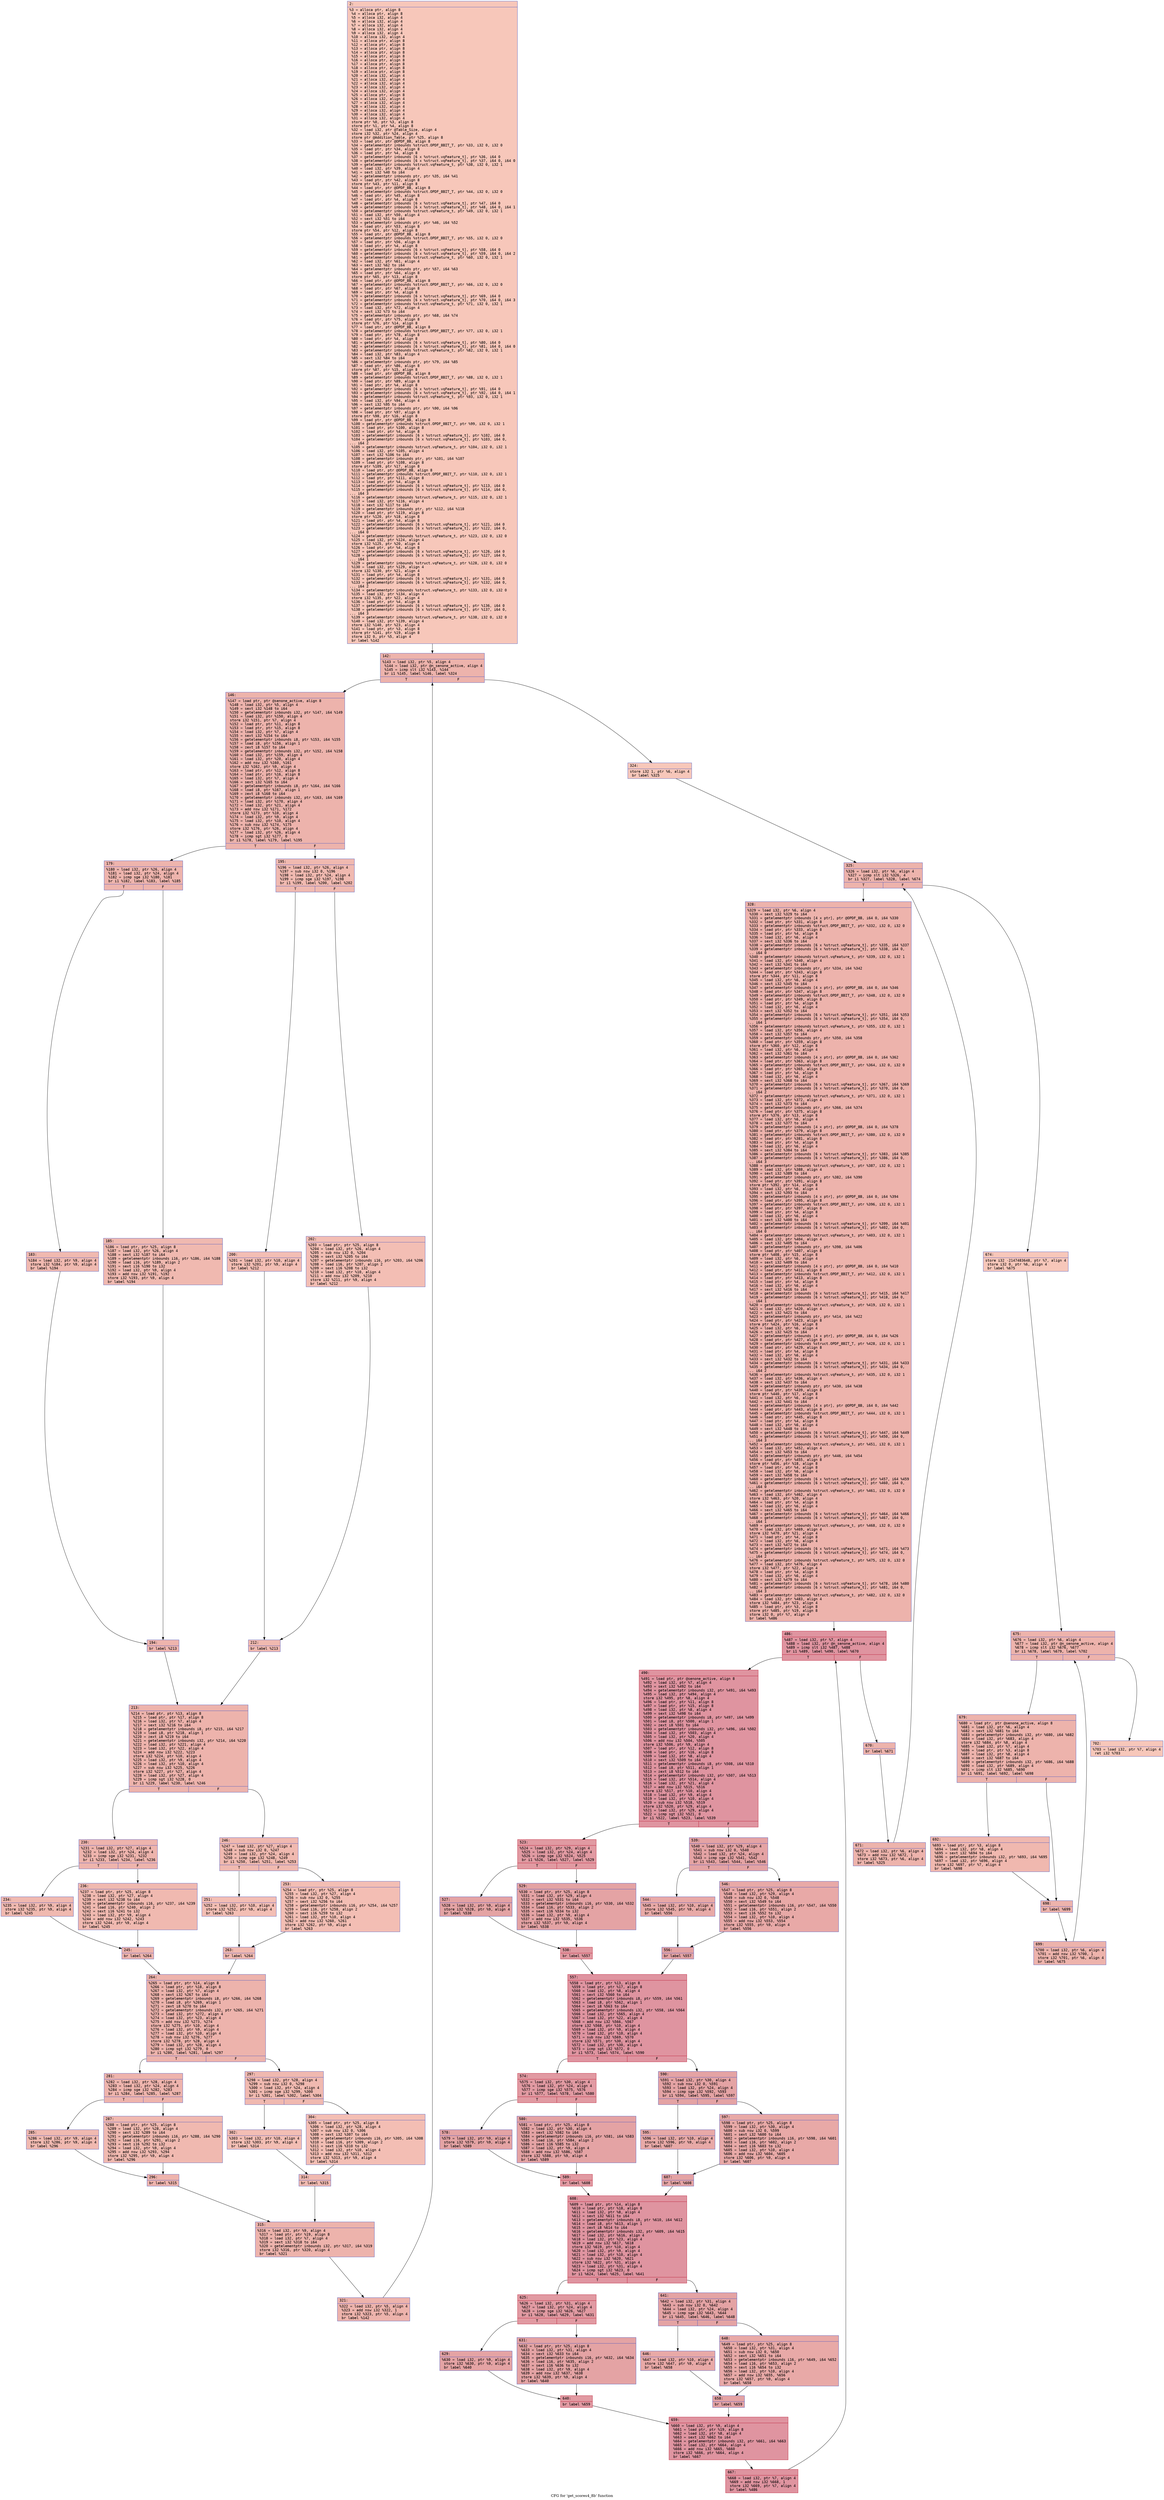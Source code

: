 digraph "CFG for 'get_scores4_8b' function" {
	label="CFG for 'get_scores4_8b' function";

	Node0x600001f46580 [shape=record,color="#3d50c3ff", style=filled, fillcolor="#ec7f6370" fontname="Courier",label="{2:\l|  %3 = alloca ptr, align 8\l  %4 = alloca ptr, align 8\l  %5 = alloca i32, align 4\l  %6 = alloca i32, align 4\l  %7 = alloca i32, align 4\l  %8 = alloca i32, align 4\l  %9 = alloca i32, align 4\l  %10 = alloca i32, align 4\l  %11 = alloca ptr, align 8\l  %12 = alloca ptr, align 8\l  %13 = alloca ptr, align 8\l  %14 = alloca ptr, align 8\l  %15 = alloca ptr, align 8\l  %16 = alloca ptr, align 8\l  %17 = alloca ptr, align 8\l  %18 = alloca ptr, align 8\l  %19 = alloca ptr, align 8\l  %20 = alloca i32, align 4\l  %21 = alloca i32, align 4\l  %22 = alloca i32, align 4\l  %23 = alloca i32, align 4\l  %24 = alloca i32, align 4\l  %25 = alloca ptr, align 8\l  %26 = alloca i32, align 4\l  %27 = alloca i32, align 4\l  %28 = alloca i32, align 4\l  %29 = alloca i32, align 4\l  %30 = alloca i32, align 4\l  %31 = alloca i32, align 4\l  store ptr %0, ptr %3, align 8\l  store ptr %1, ptr %4, align 8\l  %32 = load i32, ptr @Table_Size, align 4\l  store i32 %32, ptr %24, align 4\l  store ptr @Addition_Table, ptr %25, align 8\l  %33 = load ptr, ptr @OPDF_8B, align 8\l  %34 = getelementptr inbounds %struct.OPDF_8BIT_T, ptr %33, i32 0, i32 0\l  %35 = load ptr, ptr %34, align 8\l  %36 = load ptr, ptr %4, align 8\l  %37 = getelementptr inbounds [6 x %struct.vqFeature_t], ptr %36, i64 0\l  %38 = getelementptr inbounds [6 x %struct.vqFeature_t], ptr %37, i64 0, i64 0\l  %39 = getelementptr inbounds %struct.vqFeature_t, ptr %38, i32 0, i32 1\l  %40 = load i32, ptr %39, align 4\l  %41 = sext i32 %40 to i64\l  %42 = getelementptr inbounds ptr, ptr %35, i64 %41\l  %43 = load ptr, ptr %42, align 8\l  store ptr %43, ptr %11, align 8\l  %44 = load ptr, ptr @OPDF_8B, align 8\l  %45 = getelementptr inbounds %struct.OPDF_8BIT_T, ptr %44, i32 0, i32 0\l  %46 = load ptr, ptr %45, align 8\l  %47 = load ptr, ptr %4, align 8\l  %48 = getelementptr inbounds [6 x %struct.vqFeature_t], ptr %47, i64 0\l  %49 = getelementptr inbounds [6 x %struct.vqFeature_t], ptr %48, i64 0, i64 1\l  %50 = getelementptr inbounds %struct.vqFeature_t, ptr %49, i32 0, i32 1\l  %51 = load i32, ptr %50, align 4\l  %52 = sext i32 %51 to i64\l  %53 = getelementptr inbounds ptr, ptr %46, i64 %52\l  %54 = load ptr, ptr %53, align 8\l  store ptr %54, ptr %12, align 8\l  %55 = load ptr, ptr @OPDF_8B, align 8\l  %56 = getelementptr inbounds %struct.OPDF_8BIT_T, ptr %55, i32 0, i32 0\l  %57 = load ptr, ptr %56, align 8\l  %58 = load ptr, ptr %4, align 8\l  %59 = getelementptr inbounds [6 x %struct.vqFeature_t], ptr %58, i64 0\l  %60 = getelementptr inbounds [6 x %struct.vqFeature_t], ptr %59, i64 0, i64 2\l  %61 = getelementptr inbounds %struct.vqFeature_t, ptr %60, i32 0, i32 1\l  %62 = load i32, ptr %61, align 4\l  %63 = sext i32 %62 to i64\l  %64 = getelementptr inbounds ptr, ptr %57, i64 %63\l  %65 = load ptr, ptr %64, align 8\l  store ptr %65, ptr %13, align 8\l  %66 = load ptr, ptr @OPDF_8B, align 8\l  %67 = getelementptr inbounds %struct.OPDF_8BIT_T, ptr %66, i32 0, i32 0\l  %68 = load ptr, ptr %67, align 8\l  %69 = load ptr, ptr %4, align 8\l  %70 = getelementptr inbounds [6 x %struct.vqFeature_t], ptr %69, i64 0\l  %71 = getelementptr inbounds [6 x %struct.vqFeature_t], ptr %70, i64 0, i64 3\l  %72 = getelementptr inbounds %struct.vqFeature_t, ptr %71, i32 0, i32 1\l  %73 = load i32, ptr %72, align 4\l  %74 = sext i32 %73 to i64\l  %75 = getelementptr inbounds ptr, ptr %68, i64 %74\l  %76 = load ptr, ptr %75, align 8\l  store ptr %76, ptr %14, align 8\l  %77 = load ptr, ptr @OPDF_8B, align 8\l  %78 = getelementptr inbounds %struct.OPDF_8BIT_T, ptr %77, i32 0, i32 1\l  %79 = load ptr, ptr %78, align 8\l  %80 = load ptr, ptr %4, align 8\l  %81 = getelementptr inbounds [6 x %struct.vqFeature_t], ptr %80, i64 0\l  %82 = getelementptr inbounds [6 x %struct.vqFeature_t], ptr %81, i64 0, i64 0\l  %83 = getelementptr inbounds %struct.vqFeature_t, ptr %82, i32 0, i32 1\l  %84 = load i32, ptr %83, align 4\l  %85 = sext i32 %84 to i64\l  %86 = getelementptr inbounds ptr, ptr %79, i64 %85\l  %87 = load ptr, ptr %86, align 8\l  store ptr %87, ptr %15, align 8\l  %88 = load ptr, ptr @OPDF_8B, align 8\l  %89 = getelementptr inbounds %struct.OPDF_8BIT_T, ptr %88, i32 0, i32 1\l  %90 = load ptr, ptr %89, align 8\l  %91 = load ptr, ptr %4, align 8\l  %92 = getelementptr inbounds [6 x %struct.vqFeature_t], ptr %91, i64 0\l  %93 = getelementptr inbounds [6 x %struct.vqFeature_t], ptr %92, i64 0, i64 1\l  %94 = getelementptr inbounds %struct.vqFeature_t, ptr %93, i32 0, i32 1\l  %95 = load i32, ptr %94, align 4\l  %96 = sext i32 %95 to i64\l  %97 = getelementptr inbounds ptr, ptr %90, i64 %96\l  %98 = load ptr, ptr %97, align 8\l  store ptr %98, ptr %16, align 8\l  %99 = load ptr, ptr @OPDF_8B, align 8\l  %100 = getelementptr inbounds %struct.OPDF_8BIT_T, ptr %99, i32 0, i32 1\l  %101 = load ptr, ptr %100, align 8\l  %102 = load ptr, ptr %4, align 8\l  %103 = getelementptr inbounds [6 x %struct.vqFeature_t], ptr %102, i64 0\l  %104 = getelementptr inbounds [6 x %struct.vqFeature_t], ptr %103, i64 0,\l... i64 2\l  %105 = getelementptr inbounds %struct.vqFeature_t, ptr %104, i32 0, i32 1\l  %106 = load i32, ptr %105, align 4\l  %107 = sext i32 %106 to i64\l  %108 = getelementptr inbounds ptr, ptr %101, i64 %107\l  %109 = load ptr, ptr %108, align 8\l  store ptr %109, ptr %17, align 8\l  %110 = load ptr, ptr @OPDF_8B, align 8\l  %111 = getelementptr inbounds %struct.OPDF_8BIT_T, ptr %110, i32 0, i32 1\l  %112 = load ptr, ptr %111, align 8\l  %113 = load ptr, ptr %4, align 8\l  %114 = getelementptr inbounds [6 x %struct.vqFeature_t], ptr %113, i64 0\l  %115 = getelementptr inbounds [6 x %struct.vqFeature_t], ptr %114, i64 0,\l... i64 3\l  %116 = getelementptr inbounds %struct.vqFeature_t, ptr %115, i32 0, i32 1\l  %117 = load i32, ptr %116, align 4\l  %118 = sext i32 %117 to i64\l  %119 = getelementptr inbounds ptr, ptr %112, i64 %118\l  %120 = load ptr, ptr %119, align 8\l  store ptr %120, ptr %18, align 8\l  %121 = load ptr, ptr %4, align 8\l  %122 = getelementptr inbounds [6 x %struct.vqFeature_t], ptr %121, i64 0\l  %123 = getelementptr inbounds [6 x %struct.vqFeature_t], ptr %122, i64 0,\l... i64 0\l  %124 = getelementptr inbounds %struct.vqFeature_t, ptr %123, i32 0, i32 0\l  %125 = load i32, ptr %124, align 4\l  store i32 %125, ptr %20, align 4\l  %126 = load ptr, ptr %4, align 8\l  %127 = getelementptr inbounds [6 x %struct.vqFeature_t], ptr %126, i64 0\l  %128 = getelementptr inbounds [6 x %struct.vqFeature_t], ptr %127, i64 0,\l... i64 1\l  %129 = getelementptr inbounds %struct.vqFeature_t, ptr %128, i32 0, i32 0\l  %130 = load i32, ptr %129, align 4\l  store i32 %130, ptr %21, align 4\l  %131 = load ptr, ptr %4, align 8\l  %132 = getelementptr inbounds [6 x %struct.vqFeature_t], ptr %131, i64 0\l  %133 = getelementptr inbounds [6 x %struct.vqFeature_t], ptr %132, i64 0,\l... i64 2\l  %134 = getelementptr inbounds %struct.vqFeature_t, ptr %133, i32 0, i32 0\l  %135 = load i32, ptr %134, align 4\l  store i32 %135, ptr %22, align 4\l  %136 = load ptr, ptr %4, align 8\l  %137 = getelementptr inbounds [6 x %struct.vqFeature_t], ptr %136, i64 0\l  %138 = getelementptr inbounds [6 x %struct.vqFeature_t], ptr %137, i64 0,\l... i64 3\l  %139 = getelementptr inbounds %struct.vqFeature_t, ptr %138, i32 0, i32 0\l  %140 = load i32, ptr %139, align 4\l  store i32 %140, ptr %23, align 4\l  %141 = load ptr, ptr %3, align 8\l  store ptr %141, ptr %19, align 8\l  store i32 0, ptr %5, align 4\l  br label %142\l}"];
	Node0x600001f46580 -> Node0x600001f465d0[tooltip="2 -> 142\nProbability 100.00%" ];
	Node0x600001f465d0 [shape=record,color="#3d50c3ff", style=filled, fillcolor="#d6524470" fontname="Courier",label="{142:\l|  %143 = load i32, ptr %5, align 4\l  %144 = load i32, ptr @n_senone_active, align 4\l  %145 = icmp slt i32 %143, %144\l  br i1 %145, label %146, label %324\l|{<s0>T|<s1>F}}"];
	Node0x600001f465d0:s0 -> Node0x600001f46620[tooltip="142 -> 146\nProbability 96.88%" ];
	Node0x600001f465d0:s1 -> Node0x600001f46f30[tooltip="142 -> 324\nProbability 3.12%" ];
	Node0x600001f46620 [shape=record,color="#3d50c3ff", style=filled, fillcolor="#d6524470" fontname="Courier",label="{146:\l|  %147 = load ptr, ptr @senone_active, align 8\l  %148 = load i32, ptr %5, align 4\l  %149 = sext i32 %148 to i64\l  %150 = getelementptr inbounds i32, ptr %147, i64 %149\l  %151 = load i32, ptr %150, align 4\l  store i32 %151, ptr %7, align 4\l  %152 = load ptr, ptr %11, align 8\l  %153 = load ptr, ptr %15, align 8\l  %154 = load i32, ptr %7, align 4\l  %155 = sext i32 %154 to i64\l  %156 = getelementptr inbounds i8, ptr %153, i64 %155\l  %157 = load i8, ptr %156, align 1\l  %158 = zext i8 %157 to i64\l  %159 = getelementptr inbounds i32, ptr %152, i64 %158\l  %160 = load i32, ptr %159, align 4\l  %161 = load i32, ptr %20, align 4\l  %162 = add nsw i32 %160, %161\l  store i32 %162, ptr %9, align 4\l  %163 = load ptr, ptr %12, align 8\l  %164 = load ptr, ptr %16, align 8\l  %165 = load i32, ptr %7, align 4\l  %166 = sext i32 %165 to i64\l  %167 = getelementptr inbounds i8, ptr %164, i64 %166\l  %168 = load i8, ptr %167, align 1\l  %169 = zext i8 %168 to i64\l  %170 = getelementptr inbounds i32, ptr %163, i64 %169\l  %171 = load i32, ptr %170, align 4\l  %172 = load i32, ptr %21, align 4\l  %173 = add nsw i32 %171, %172\l  store i32 %173, ptr %10, align 4\l  %174 = load i32, ptr %9, align 4\l  %175 = load i32, ptr %10, align 4\l  %176 = sub nsw i32 %174, %175\l  store i32 %176, ptr %26, align 4\l  %177 = load i32, ptr %26, align 4\l  %178 = icmp sgt i32 %177, 0\l  br i1 %178, label %179, label %195\l|{<s0>T|<s1>F}}"];
	Node0x600001f46620:s0 -> Node0x600001f46670[tooltip="146 -> 179\nProbability 62.50%" ];
	Node0x600001f46620:s1 -> Node0x600001f467b0[tooltip="146 -> 195\nProbability 37.50%" ];
	Node0x600001f46670 [shape=record,color="#3d50c3ff", style=filled, fillcolor="#d8564670" fontname="Courier",label="{179:\l|  %180 = load i32, ptr %26, align 4\l  %181 = load i32, ptr %24, align 4\l  %182 = icmp sge i32 %180, %181\l  br i1 %182, label %183, label %185\l|{<s0>T|<s1>F}}"];
	Node0x600001f46670:s0 -> Node0x600001f466c0[tooltip="179 -> 183\nProbability 50.00%" ];
	Node0x600001f46670:s1 -> Node0x600001f46710[tooltip="179 -> 185\nProbability 50.00%" ];
	Node0x600001f466c0 [shape=record,color="#3d50c3ff", style=filled, fillcolor="#de614d70" fontname="Courier",label="{183:\l|  %184 = load i32, ptr %9, align 4\l  store i32 %184, ptr %9, align 4\l  br label %194\l}"];
	Node0x600001f466c0 -> Node0x600001f46760[tooltip="183 -> 194\nProbability 100.00%" ];
	Node0x600001f46710 [shape=record,color="#3d50c3ff", style=filled, fillcolor="#de614d70" fontname="Courier",label="{185:\l|  %186 = load ptr, ptr %25, align 8\l  %187 = load i32, ptr %26, align 4\l  %188 = sext i32 %187 to i64\l  %189 = getelementptr inbounds i16, ptr %186, i64 %188\l  %190 = load i16, ptr %189, align 2\l  %191 = sext i16 %190 to i32\l  %192 = load i32, ptr %9, align 4\l  %193 = add nsw i32 %191, %192\l  store i32 %193, ptr %9, align 4\l  br label %194\l}"];
	Node0x600001f46710 -> Node0x600001f46760[tooltip="185 -> 194\nProbability 100.00%" ];
	Node0x600001f46760 [shape=record,color="#3d50c3ff", style=filled, fillcolor="#d8564670" fontname="Courier",label="{194:\l|  br label %213\l}"];
	Node0x600001f46760 -> Node0x600001f468f0[tooltip="194 -> 213\nProbability 100.00%" ];
	Node0x600001f467b0 [shape=record,color="#3d50c3ff", style=filled, fillcolor="#de614d70" fontname="Courier",label="{195:\l|  %196 = load i32, ptr %26, align 4\l  %197 = sub nsw i32 0, %196\l  %198 = load i32, ptr %24, align 4\l  %199 = icmp sge i32 %197, %198\l  br i1 %199, label %200, label %202\l|{<s0>T|<s1>F}}"];
	Node0x600001f467b0:s0 -> Node0x600001f46800[tooltip="195 -> 200\nProbability 50.00%" ];
	Node0x600001f467b0:s1 -> Node0x600001f46850[tooltip="195 -> 202\nProbability 50.00%" ];
	Node0x600001f46800 [shape=record,color="#3d50c3ff", style=filled, fillcolor="#e36c5570" fontname="Courier",label="{200:\l|  %201 = load i32, ptr %10, align 4\l  store i32 %201, ptr %9, align 4\l  br label %212\l}"];
	Node0x600001f46800 -> Node0x600001f468a0[tooltip="200 -> 212\nProbability 100.00%" ];
	Node0x600001f46850 [shape=record,color="#3d50c3ff", style=filled, fillcolor="#e36c5570" fontname="Courier",label="{202:\l|  %203 = load ptr, ptr %25, align 8\l  %204 = load i32, ptr %26, align 4\l  %205 = sub nsw i32 0, %204\l  %206 = sext i32 %205 to i64\l  %207 = getelementptr inbounds i16, ptr %203, i64 %206\l  %208 = load i16, ptr %207, align 2\l  %209 = sext i16 %208 to i32\l  %210 = load i32, ptr %10, align 4\l  %211 = add nsw i32 %209, %210\l  store i32 %211, ptr %9, align 4\l  br label %212\l}"];
	Node0x600001f46850 -> Node0x600001f468a0[tooltip="202 -> 212\nProbability 100.00%" ];
	Node0x600001f468a0 [shape=record,color="#3d50c3ff", style=filled, fillcolor="#de614d70" fontname="Courier",label="{212:\l|  br label %213\l}"];
	Node0x600001f468a0 -> Node0x600001f468f0[tooltip="212 -> 213\nProbability 100.00%" ];
	Node0x600001f468f0 [shape=record,color="#3d50c3ff", style=filled, fillcolor="#d6524470" fontname="Courier",label="{213:\l|  %214 = load ptr, ptr %13, align 8\l  %215 = load ptr, ptr %17, align 8\l  %216 = load i32, ptr %7, align 4\l  %217 = sext i32 %216 to i64\l  %218 = getelementptr inbounds i8, ptr %215, i64 %217\l  %219 = load i8, ptr %218, align 1\l  %220 = zext i8 %219 to i64\l  %221 = getelementptr inbounds i32, ptr %214, i64 %220\l  %222 = load i32, ptr %221, align 4\l  %223 = load i32, ptr %22, align 4\l  %224 = add nsw i32 %222, %223\l  store i32 %224, ptr %10, align 4\l  %225 = load i32, ptr %9, align 4\l  %226 = load i32, ptr %10, align 4\l  %227 = sub nsw i32 %225, %226\l  store i32 %227, ptr %27, align 4\l  %228 = load i32, ptr %27, align 4\l  %229 = icmp sgt i32 %228, 0\l  br i1 %229, label %230, label %246\l|{<s0>T|<s1>F}}"];
	Node0x600001f468f0:s0 -> Node0x600001f46940[tooltip="213 -> 230\nProbability 62.50%" ];
	Node0x600001f468f0:s1 -> Node0x600001f46a80[tooltip="213 -> 246\nProbability 37.50%" ];
	Node0x600001f46940 [shape=record,color="#3d50c3ff", style=filled, fillcolor="#d8564670" fontname="Courier",label="{230:\l|  %231 = load i32, ptr %27, align 4\l  %232 = load i32, ptr %24, align 4\l  %233 = icmp sge i32 %231, %232\l  br i1 %233, label %234, label %236\l|{<s0>T|<s1>F}}"];
	Node0x600001f46940:s0 -> Node0x600001f46990[tooltip="230 -> 234\nProbability 50.00%" ];
	Node0x600001f46940:s1 -> Node0x600001f469e0[tooltip="230 -> 236\nProbability 50.00%" ];
	Node0x600001f46990 [shape=record,color="#3d50c3ff", style=filled, fillcolor="#de614d70" fontname="Courier",label="{234:\l|  %235 = load i32, ptr %9, align 4\l  store i32 %235, ptr %9, align 4\l  br label %245\l}"];
	Node0x600001f46990 -> Node0x600001f46a30[tooltip="234 -> 245\nProbability 100.00%" ];
	Node0x600001f469e0 [shape=record,color="#3d50c3ff", style=filled, fillcolor="#de614d70" fontname="Courier",label="{236:\l|  %237 = load ptr, ptr %25, align 8\l  %238 = load i32, ptr %27, align 4\l  %239 = sext i32 %238 to i64\l  %240 = getelementptr inbounds i16, ptr %237, i64 %239\l  %241 = load i16, ptr %240, align 2\l  %242 = sext i16 %241 to i32\l  %243 = load i32, ptr %9, align 4\l  %244 = add nsw i32 %242, %243\l  store i32 %244, ptr %9, align 4\l  br label %245\l}"];
	Node0x600001f469e0 -> Node0x600001f46a30[tooltip="236 -> 245\nProbability 100.00%" ];
	Node0x600001f46a30 [shape=record,color="#3d50c3ff", style=filled, fillcolor="#d8564670" fontname="Courier",label="{245:\l|  br label %264\l}"];
	Node0x600001f46a30 -> Node0x600001f46bc0[tooltip="245 -> 264\nProbability 100.00%" ];
	Node0x600001f46a80 [shape=record,color="#3d50c3ff", style=filled, fillcolor="#de614d70" fontname="Courier",label="{246:\l|  %247 = load i32, ptr %27, align 4\l  %248 = sub nsw i32 0, %247\l  %249 = load i32, ptr %24, align 4\l  %250 = icmp sge i32 %248, %249\l  br i1 %250, label %251, label %253\l|{<s0>T|<s1>F}}"];
	Node0x600001f46a80:s0 -> Node0x600001f46ad0[tooltip="246 -> 251\nProbability 50.00%" ];
	Node0x600001f46a80:s1 -> Node0x600001f46b20[tooltip="246 -> 253\nProbability 50.00%" ];
	Node0x600001f46ad0 [shape=record,color="#3d50c3ff", style=filled, fillcolor="#e36c5570" fontname="Courier",label="{251:\l|  %252 = load i32, ptr %10, align 4\l  store i32 %252, ptr %9, align 4\l  br label %263\l}"];
	Node0x600001f46ad0 -> Node0x600001f46b70[tooltip="251 -> 263\nProbability 100.00%" ];
	Node0x600001f46b20 [shape=record,color="#3d50c3ff", style=filled, fillcolor="#e36c5570" fontname="Courier",label="{253:\l|  %254 = load ptr, ptr %25, align 8\l  %255 = load i32, ptr %27, align 4\l  %256 = sub nsw i32 0, %255\l  %257 = sext i32 %256 to i64\l  %258 = getelementptr inbounds i16, ptr %254, i64 %257\l  %259 = load i16, ptr %258, align 2\l  %260 = sext i16 %259 to i32\l  %261 = load i32, ptr %10, align 4\l  %262 = add nsw i32 %260, %261\l  store i32 %262, ptr %9, align 4\l  br label %263\l}"];
	Node0x600001f46b20 -> Node0x600001f46b70[tooltip="253 -> 263\nProbability 100.00%" ];
	Node0x600001f46b70 [shape=record,color="#3d50c3ff", style=filled, fillcolor="#de614d70" fontname="Courier",label="{263:\l|  br label %264\l}"];
	Node0x600001f46b70 -> Node0x600001f46bc0[tooltip="263 -> 264\nProbability 100.00%" ];
	Node0x600001f46bc0 [shape=record,color="#3d50c3ff", style=filled, fillcolor="#d6524470" fontname="Courier",label="{264:\l|  %265 = load ptr, ptr %14, align 8\l  %266 = load ptr, ptr %18, align 8\l  %267 = load i32, ptr %7, align 4\l  %268 = sext i32 %267 to i64\l  %269 = getelementptr inbounds i8, ptr %266, i64 %268\l  %270 = load i8, ptr %269, align 1\l  %271 = zext i8 %270 to i64\l  %272 = getelementptr inbounds i32, ptr %265, i64 %271\l  %273 = load i32, ptr %272, align 4\l  %274 = load i32, ptr %23, align 4\l  %275 = add nsw i32 %273, %274\l  store i32 %275, ptr %10, align 4\l  %276 = load i32, ptr %9, align 4\l  %277 = load i32, ptr %10, align 4\l  %278 = sub nsw i32 %276, %277\l  store i32 %278, ptr %28, align 4\l  %279 = load i32, ptr %28, align 4\l  %280 = icmp sgt i32 %279, 0\l  br i1 %280, label %281, label %297\l|{<s0>T|<s1>F}}"];
	Node0x600001f46bc0:s0 -> Node0x600001f46c10[tooltip="264 -> 281\nProbability 62.50%" ];
	Node0x600001f46bc0:s1 -> Node0x600001f46d50[tooltip="264 -> 297\nProbability 37.50%" ];
	Node0x600001f46c10 [shape=record,color="#3d50c3ff", style=filled, fillcolor="#d8564670" fontname="Courier",label="{281:\l|  %282 = load i32, ptr %28, align 4\l  %283 = load i32, ptr %24, align 4\l  %284 = icmp sge i32 %282, %283\l  br i1 %284, label %285, label %287\l|{<s0>T|<s1>F}}"];
	Node0x600001f46c10:s0 -> Node0x600001f46c60[tooltip="281 -> 285\nProbability 50.00%" ];
	Node0x600001f46c10:s1 -> Node0x600001f46cb0[tooltip="281 -> 287\nProbability 50.00%" ];
	Node0x600001f46c60 [shape=record,color="#3d50c3ff", style=filled, fillcolor="#de614d70" fontname="Courier",label="{285:\l|  %286 = load i32, ptr %9, align 4\l  store i32 %286, ptr %9, align 4\l  br label %296\l}"];
	Node0x600001f46c60 -> Node0x600001f46d00[tooltip="285 -> 296\nProbability 100.00%" ];
	Node0x600001f46cb0 [shape=record,color="#3d50c3ff", style=filled, fillcolor="#de614d70" fontname="Courier",label="{287:\l|  %288 = load ptr, ptr %25, align 8\l  %289 = load i32, ptr %28, align 4\l  %290 = sext i32 %289 to i64\l  %291 = getelementptr inbounds i16, ptr %288, i64 %290\l  %292 = load i16, ptr %291, align 2\l  %293 = sext i16 %292 to i32\l  %294 = load i32, ptr %9, align 4\l  %295 = add nsw i32 %293, %294\l  store i32 %295, ptr %9, align 4\l  br label %296\l}"];
	Node0x600001f46cb0 -> Node0x600001f46d00[tooltip="287 -> 296\nProbability 100.00%" ];
	Node0x600001f46d00 [shape=record,color="#3d50c3ff", style=filled, fillcolor="#d8564670" fontname="Courier",label="{296:\l|  br label %315\l}"];
	Node0x600001f46d00 -> Node0x600001f46e90[tooltip="296 -> 315\nProbability 100.00%" ];
	Node0x600001f46d50 [shape=record,color="#3d50c3ff", style=filled, fillcolor="#de614d70" fontname="Courier",label="{297:\l|  %298 = load i32, ptr %28, align 4\l  %299 = sub nsw i32 0, %298\l  %300 = load i32, ptr %24, align 4\l  %301 = icmp sge i32 %299, %300\l  br i1 %301, label %302, label %304\l|{<s0>T|<s1>F}}"];
	Node0x600001f46d50:s0 -> Node0x600001f46da0[tooltip="297 -> 302\nProbability 50.00%" ];
	Node0x600001f46d50:s1 -> Node0x600001f46df0[tooltip="297 -> 304\nProbability 50.00%" ];
	Node0x600001f46da0 [shape=record,color="#3d50c3ff", style=filled, fillcolor="#e36c5570" fontname="Courier",label="{302:\l|  %303 = load i32, ptr %10, align 4\l  store i32 %303, ptr %9, align 4\l  br label %314\l}"];
	Node0x600001f46da0 -> Node0x600001f46e40[tooltip="302 -> 314\nProbability 100.00%" ];
	Node0x600001f46df0 [shape=record,color="#3d50c3ff", style=filled, fillcolor="#e36c5570" fontname="Courier",label="{304:\l|  %305 = load ptr, ptr %25, align 8\l  %306 = load i32, ptr %28, align 4\l  %307 = sub nsw i32 0, %306\l  %308 = sext i32 %307 to i64\l  %309 = getelementptr inbounds i16, ptr %305, i64 %308\l  %310 = load i16, ptr %309, align 2\l  %311 = sext i16 %310 to i32\l  %312 = load i32, ptr %10, align 4\l  %313 = add nsw i32 %311, %312\l  store i32 %313, ptr %9, align 4\l  br label %314\l}"];
	Node0x600001f46df0 -> Node0x600001f46e40[tooltip="304 -> 314\nProbability 100.00%" ];
	Node0x600001f46e40 [shape=record,color="#3d50c3ff", style=filled, fillcolor="#de614d70" fontname="Courier",label="{314:\l|  br label %315\l}"];
	Node0x600001f46e40 -> Node0x600001f46e90[tooltip="314 -> 315\nProbability 100.00%" ];
	Node0x600001f46e90 [shape=record,color="#3d50c3ff", style=filled, fillcolor="#d6524470" fontname="Courier",label="{315:\l|  %316 = load i32, ptr %9, align 4\l  %317 = load ptr, ptr %19, align 8\l  %318 = load i32, ptr %7, align 4\l  %319 = sext i32 %318 to i64\l  %320 = getelementptr inbounds i32, ptr %317, i64 %319\l  store i32 %316, ptr %320, align 4\l  br label %321\l}"];
	Node0x600001f46e90 -> Node0x600001f46ee0[tooltip="315 -> 321\nProbability 100.00%" ];
	Node0x600001f46ee0 [shape=record,color="#3d50c3ff", style=filled, fillcolor="#d6524470" fontname="Courier",label="{321:\l|  %322 = load i32, ptr %5, align 4\l  %323 = add nsw i32 %322, 1\l  store i32 %323, ptr %5, align 4\l  br label %142\l}"];
	Node0x600001f46ee0 -> Node0x600001f465d0[tooltip="321 -> 142\nProbability 100.00%" ];
	Node0x600001f46f30 [shape=record,color="#3d50c3ff", style=filled, fillcolor="#ec7f6370" fontname="Courier",label="{324:\l|  store i32 1, ptr %6, align 4\l  br label %325\l}"];
	Node0x600001f46f30 -> Node0x600001f46f80[tooltip="324 -> 325\nProbability 100.00%" ];
	Node0x600001f46f80 [shape=record,color="#3d50c3ff", style=filled, fillcolor="#d6524470" fontname="Courier",label="{325:\l|  %326 = load i32, ptr %6, align 4\l  %327 = icmp slt i32 %326, 4\l  br i1 %327, label %328, label %674\l|{<s0>T|<s1>F}}"];
	Node0x600001f46f80:s0 -> Node0x600001f46fd0[tooltip="325 -> 328\nProbability 96.88%" ];
	Node0x600001f46f80:s1 -> Node0x600001f47a20[tooltip="325 -> 674\nProbability 3.12%" ];
	Node0x600001f46fd0 [shape=record,color="#3d50c3ff", style=filled, fillcolor="#d6524470" fontname="Courier",label="{328:\l|  %329 = load i32, ptr %6, align 4\l  %330 = sext i32 %329 to i64\l  %331 = getelementptr inbounds [4 x ptr], ptr @OPDF_8B, i64 0, i64 %330\l  %332 = load ptr, ptr %331, align 8\l  %333 = getelementptr inbounds %struct.OPDF_8BIT_T, ptr %332, i32 0, i32 0\l  %334 = load ptr, ptr %333, align 8\l  %335 = load ptr, ptr %4, align 8\l  %336 = load i32, ptr %6, align 4\l  %337 = sext i32 %336 to i64\l  %338 = getelementptr inbounds [6 x %struct.vqFeature_t], ptr %335, i64 %337\l  %339 = getelementptr inbounds [6 x %struct.vqFeature_t], ptr %338, i64 0,\l... i64 0\l  %340 = getelementptr inbounds %struct.vqFeature_t, ptr %339, i32 0, i32 1\l  %341 = load i32, ptr %340, align 4\l  %342 = sext i32 %341 to i64\l  %343 = getelementptr inbounds ptr, ptr %334, i64 %342\l  %344 = load ptr, ptr %343, align 8\l  store ptr %344, ptr %11, align 8\l  %345 = load i32, ptr %6, align 4\l  %346 = sext i32 %345 to i64\l  %347 = getelementptr inbounds [4 x ptr], ptr @OPDF_8B, i64 0, i64 %346\l  %348 = load ptr, ptr %347, align 8\l  %349 = getelementptr inbounds %struct.OPDF_8BIT_T, ptr %348, i32 0, i32 0\l  %350 = load ptr, ptr %349, align 8\l  %351 = load ptr, ptr %4, align 8\l  %352 = load i32, ptr %6, align 4\l  %353 = sext i32 %352 to i64\l  %354 = getelementptr inbounds [6 x %struct.vqFeature_t], ptr %351, i64 %353\l  %355 = getelementptr inbounds [6 x %struct.vqFeature_t], ptr %354, i64 0,\l... i64 1\l  %356 = getelementptr inbounds %struct.vqFeature_t, ptr %355, i32 0, i32 1\l  %357 = load i32, ptr %356, align 4\l  %358 = sext i32 %357 to i64\l  %359 = getelementptr inbounds ptr, ptr %350, i64 %358\l  %360 = load ptr, ptr %359, align 8\l  store ptr %360, ptr %12, align 8\l  %361 = load i32, ptr %6, align 4\l  %362 = sext i32 %361 to i64\l  %363 = getelementptr inbounds [4 x ptr], ptr @OPDF_8B, i64 0, i64 %362\l  %364 = load ptr, ptr %363, align 8\l  %365 = getelementptr inbounds %struct.OPDF_8BIT_T, ptr %364, i32 0, i32 0\l  %366 = load ptr, ptr %365, align 8\l  %367 = load ptr, ptr %4, align 8\l  %368 = load i32, ptr %6, align 4\l  %369 = sext i32 %368 to i64\l  %370 = getelementptr inbounds [6 x %struct.vqFeature_t], ptr %367, i64 %369\l  %371 = getelementptr inbounds [6 x %struct.vqFeature_t], ptr %370, i64 0,\l... i64 2\l  %372 = getelementptr inbounds %struct.vqFeature_t, ptr %371, i32 0, i32 1\l  %373 = load i32, ptr %372, align 4\l  %374 = sext i32 %373 to i64\l  %375 = getelementptr inbounds ptr, ptr %366, i64 %374\l  %376 = load ptr, ptr %375, align 8\l  store ptr %376, ptr %13, align 8\l  %377 = load i32, ptr %6, align 4\l  %378 = sext i32 %377 to i64\l  %379 = getelementptr inbounds [4 x ptr], ptr @OPDF_8B, i64 0, i64 %378\l  %380 = load ptr, ptr %379, align 8\l  %381 = getelementptr inbounds %struct.OPDF_8BIT_T, ptr %380, i32 0, i32 0\l  %382 = load ptr, ptr %381, align 8\l  %383 = load ptr, ptr %4, align 8\l  %384 = load i32, ptr %6, align 4\l  %385 = sext i32 %384 to i64\l  %386 = getelementptr inbounds [6 x %struct.vqFeature_t], ptr %383, i64 %385\l  %387 = getelementptr inbounds [6 x %struct.vqFeature_t], ptr %386, i64 0,\l... i64 3\l  %388 = getelementptr inbounds %struct.vqFeature_t, ptr %387, i32 0, i32 1\l  %389 = load i32, ptr %388, align 4\l  %390 = sext i32 %389 to i64\l  %391 = getelementptr inbounds ptr, ptr %382, i64 %390\l  %392 = load ptr, ptr %391, align 8\l  store ptr %392, ptr %14, align 8\l  %393 = load i32, ptr %6, align 4\l  %394 = sext i32 %393 to i64\l  %395 = getelementptr inbounds [4 x ptr], ptr @OPDF_8B, i64 0, i64 %394\l  %396 = load ptr, ptr %395, align 8\l  %397 = getelementptr inbounds %struct.OPDF_8BIT_T, ptr %396, i32 0, i32 1\l  %398 = load ptr, ptr %397, align 8\l  %399 = load ptr, ptr %4, align 8\l  %400 = load i32, ptr %6, align 4\l  %401 = sext i32 %400 to i64\l  %402 = getelementptr inbounds [6 x %struct.vqFeature_t], ptr %399, i64 %401\l  %403 = getelementptr inbounds [6 x %struct.vqFeature_t], ptr %402, i64 0,\l... i64 0\l  %404 = getelementptr inbounds %struct.vqFeature_t, ptr %403, i32 0, i32 1\l  %405 = load i32, ptr %404, align 4\l  %406 = sext i32 %405 to i64\l  %407 = getelementptr inbounds ptr, ptr %398, i64 %406\l  %408 = load ptr, ptr %407, align 8\l  store ptr %408, ptr %15, align 8\l  %409 = load i32, ptr %6, align 4\l  %410 = sext i32 %409 to i64\l  %411 = getelementptr inbounds [4 x ptr], ptr @OPDF_8B, i64 0, i64 %410\l  %412 = load ptr, ptr %411, align 8\l  %413 = getelementptr inbounds %struct.OPDF_8BIT_T, ptr %412, i32 0, i32 1\l  %414 = load ptr, ptr %413, align 8\l  %415 = load ptr, ptr %4, align 8\l  %416 = load i32, ptr %6, align 4\l  %417 = sext i32 %416 to i64\l  %418 = getelementptr inbounds [6 x %struct.vqFeature_t], ptr %415, i64 %417\l  %419 = getelementptr inbounds [6 x %struct.vqFeature_t], ptr %418, i64 0,\l... i64 1\l  %420 = getelementptr inbounds %struct.vqFeature_t, ptr %419, i32 0, i32 1\l  %421 = load i32, ptr %420, align 4\l  %422 = sext i32 %421 to i64\l  %423 = getelementptr inbounds ptr, ptr %414, i64 %422\l  %424 = load ptr, ptr %423, align 8\l  store ptr %424, ptr %16, align 8\l  %425 = load i32, ptr %6, align 4\l  %426 = sext i32 %425 to i64\l  %427 = getelementptr inbounds [4 x ptr], ptr @OPDF_8B, i64 0, i64 %426\l  %428 = load ptr, ptr %427, align 8\l  %429 = getelementptr inbounds %struct.OPDF_8BIT_T, ptr %428, i32 0, i32 1\l  %430 = load ptr, ptr %429, align 8\l  %431 = load ptr, ptr %4, align 8\l  %432 = load i32, ptr %6, align 4\l  %433 = sext i32 %432 to i64\l  %434 = getelementptr inbounds [6 x %struct.vqFeature_t], ptr %431, i64 %433\l  %435 = getelementptr inbounds [6 x %struct.vqFeature_t], ptr %434, i64 0,\l... i64 2\l  %436 = getelementptr inbounds %struct.vqFeature_t, ptr %435, i32 0, i32 1\l  %437 = load i32, ptr %436, align 4\l  %438 = sext i32 %437 to i64\l  %439 = getelementptr inbounds ptr, ptr %430, i64 %438\l  %440 = load ptr, ptr %439, align 8\l  store ptr %440, ptr %17, align 8\l  %441 = load i32, ptr %6, align 4\l  %442 = sext i32 %441 to i64\l  %443 = getelementptr inbounds [4 x ptr], ptr @OPDF_8B, i64 0, i64 %442\l  %444 = load ptr, ptr %443, align 8\l  %445 = getelementptr inbounds %struct.OPDF_8BIT_T, ptr %444, i32 0, i32 1\l  %446 = load ptr, ptr %445, align 8\l  %447 = load ptr, ptr %4, align 8\l  %448 = load i32, ptr %6, align 4\l  %449 = sext i32 %448 to i64\l  %450 = getelementptr inbounds [6 x %struct.vqFeature_t], ptr %447, i64 %449\l  %451 = getelementptr inbounds [6 x %struct.vqFeature_t], ptr %450, i64 0,\l... i64 3\l  %452 = getelementptr inbounds %struct.vqFeature_t, ptr %451, i32 0, i32 1\l  %453 = load i32, ptr %452, align 4\l  %454 = sext i32 %453 to i64\l  %455 = getelementptr inbounds ptr, ptr %446, i64 %454\l  %456 = load ptr, ptr %455, align 8\l  store ptr %456, ptr %18, align 8\l  %457 = load ptr, ptr %4, align 8\l  %458 = load i32, ptr %6, align 4\l  %459 = sext i32 %458 to i64\l  %460 = getelementptr inbounds [6 x %struct.vqFeature_t], ptr %457, i64 %459\l  %461 = getelementptr inbounds [6 x %struct.vqFeature_t], ptr %460, i64 0,\l... i64 0\l  %462 = getelementptr inbounds %struct.vqFeature_t, ptr %461, i32 0, i32 0\l  %463 = load i32, ptr %462, align 4\l  store i32 %463, ptr %20, align 4\l  %464 = load ptr, ptr %4, align 8\l  %465 = load i32, ptr %6, align 4\l  %466 = sext i32 %465 to i64\l  %467 = getelementptr inbounds [6 x %struct.vqFeature_t], ptr %464, i64 %466\l  %468 = getelementptr inbounds [6 x %struct.vqFeature_t], ptr %467, i64 0,\l... i64 1\l  %469 = getelementptr inbounds %struct.vqFeature_t, ptr %468, i32 0, i32 0\l  %470 = load i32, ptr %469, align 4\l  store i32 %470, ptr %21, align 4\l  %471 = load ptr, ptr %4, align 8\l  %472 = load i32, ptr %6, align 4\l  %473 = sext i32 %472 to i64\l  %474 = getelementptr inbounds [6 x %struct.vqFeature_t], ptr %471, i64 %473\l  %475 = getelementptr inbounds [6 x %struct.vqFeature_t], ptr %474, i64 0,\l... i64 2\l  %476 = getelementptr inbounds %struct.vqFeature_t, ptr %475, i32 0, i32 0\l  %477 = load i32, ptr %476, align 4\l  store i32 %477, ptr %22, align 4\l  %478 = load ptr, ptr %4, align 8\l  %479 = load i32, ptr %6, align 4\l  %480 = sext i32 %479 to i64\l  %481 = getelementptr inbounds [6 x %struct.vqFeature_t], ptr %478, i64 %480\l  %482 = getelementptr inbounds [6 x %struct.vqFeature_t], ptr %481, i64 0,\l... i64 3\l  %483 = getelementptr inbounds %struct.vqFeature_t, ptr %482, i32 0, i32 0\l  %484 = load i32, ptr %483, align 4\l  store i32 %484, ptr %23, align 4\l  %485 = load ptr, ptr %3, align 8\l  store ptr %485, ptr %19, align 8\l  store i32 0, ptr %7, align 4\l  br label %486\l}"];
	Node0x600001f46fd0 -> Node0x600001f47020[tooltip="328 -> 486\nProbability 100.00%" ];
	Node0x600001f47020 [shape=record,color="#b70d28ff", style=filled, fillcolor="#b70d2870" fontname="Courier",label="{486:\l|  %487 = load i32, ptr %7, align 4\l  %488 = load i32, ptr @n_senone_active, align 4\l  %489 = icmp slt i32 %487, %488\l  br i1 %489, label %490, label %670\l|{<s0>T|<s1>F}}"];
	Node0x600001f47020:s0 -> Node0x600001f47070[tooltip="486 -> 490\nProbability 96.88%" ];
	Node0x600001f47020:s1 -> Node0x600001f47980[tooltip="486 -> 670\nProbability 3.12%" ];
	Node0x600001f47070 [shape=record,color="#b70d28ff", style=filled, fillcolor="#b70d2870" fontname="Courier",label="{490:\l|  %491 = load ptr, ptr @senone_active, align 8\l  %492 = load i32, ptr %7, align 4\l  %493 = sext i32 %492 to i64\l  %494 = getelementptr inbounds i32, ptr %491, i64 %493\l  %495 = load i32, ptr %494, align 4\l  store i32 %495, ptr %8, align 4\l  %496 = load ptr, ptr %11, align 8\l  %497 = load ptr, ptr %15, align 8\l  %498 = load i32, ptr %8, align 4\l  %499 = sext i32 %498 to i64\l  %500 = getelementptr inbounds i8, ptr %497, i64 %499\l  %501 = load i8, ptr %500, align 1\l  %502 = zext i8 %501 to i64\l  %503 = getelementptr inbounds i32, ptr %496, i64 %502\l  %504 = load i32, ptr %503, align 4\l  %505 = load i32, ptr %20, align 4\l  %506 = add nsw i32 %504, %505\l  store i32 %506, ptr %9, align 4\l  %507 = load ptr, ptr %12, align 8\l  %508 = load ptr, ptr %16, align 8\l  %509 = load i32, ptr %8, align 4\l  %510 = sext i32 %509 to i64\l  %511 = getelementptr inbounds i8, ptr %508, i64 %510\l  %512 = load i8, ptr %511, align 1\l  %513 = zext i8 %512 to i64\l  %514 = getelementptr inbounds i32, ptr %507, i64 %513\l  %515 = load i32, ptr %514, align 4\l  %516 = load i32, ptr %21, align 4\l  %517 = add nsw i32 %515, %516\l  store i32 %517, ptr %10, align 4\l  %518 = load i32, ptr %9, align 4\l  %519 = load i32, ptr %10, align 4\l  %520 = sub nsw i32 %518, %519\l  store i32 %520, ptr %29, align 4\l  %521 = load i32, ptr %29, align 4\l  %522 = icmp sgt i32 %521, 0\l  br i1 %522, label %523, label %539\l|{<s0>T|<s1>F}}"];
	Node0x600001f47070:s0 -> Node0x600001f470c0[tooltip="490 -> 523\nProbability 62.50%" ];
	Node0x600001f47070:s1 -> Node0x600001f47200[tooltip="490 -> 539\nProbability 37.50%" ];
	Node0x600001f470c0 [shape=record,color="#b70d28ff", style=filled, fillcolor="#bb1b2c70" fontname="Courier",label="{523:\l|  %524 = load i32, ptr %29, align 4\l  %525 = load i32, ptr %24, align 4\l  %526 = icmp sge i32 %524, %525\l  br i1 %526, label %527, label %529\l|{<s0>T|<s1>F}}"];
	Node0x600001f470c0:s0 -> Node0x600001f47110[tooltip="523 -> 527\nProbability 50.00%" ];
	Node0x600001f470c0:s1 -> Node0x600001f47160[tooltip="523 -> 529\nProbability 50.00%" ];
	Node0x600001f47110 [shape=record,color="#3d50c3ff", style=filled, fillcolor="#c32e3170" fontname="Courier",label="{527:\l|  %528 = load i32, ptr %9, align 4\l  store i32 %528, ptr %9, align 4\l  br label %538\l}"];
	Node0x600001f47110 -> Node0x600001f471b0[tooltip="527 -> 538\nProbability 100.00%" ];
	Node0x600001f47160 [shape=record,color="#3d50c3ff", style=filled, fillcolor="#c32e3170" fontname="Courier",label="{529:\l|  %530 = load ptr, ptr %25, align 8\l  %531 = load i32, ptr %29, align 4\l  %532 = sext i32 %531 to i64\l  %533 = getelementptr inbounds i16, ptr %530, i64 %532\l  %534 = load i16, ptr %533, align 2\l  %535 = sext i16 %534 to i32\l  %536 = load i32, ptr %9, align 4\l  %537 = add nsw i32 %535, %536\l  store i32 %537, ptr %9, align 4\l  br label %538\l}"];
	Node0x600001f47160 -> Node0x600001f471b0[tooltip="529 -> 538\nProbability 100.00%" ];
	Node0x600001f471b0 [shape=record,color="#b70d28ff", style=filled, fillcolor="#bb1b2c70" fontname="Courier",label="{538:\l|  br label %557\l}"];
	Node0x600001f471b0 -> Node0x600001f47340[tooltip="538 -> 557\nProbability 100.00%" ];
	Node0x600001f47200 [shape=record,color="#3d50c3ff", style=filled, fillcolor="#c32e3170" fontname="Courier",label="{539:\l|  %540 = load i32, ptr %29, align 4\l  %541 = sub nsw i32 0, %540\l  %542 = load i32, ptr %24, align 4\l  %543 = icmp sge i32 %541, %542\l  br i1 %543, label %544, label %546\l|{<s0>T|<s1>F}}"];
	Node0x600001f47200:s0 -> Node0x600001f47250[tooltip="539 -> 544\nProbability 50.00%" ];
	Node0x600001f47200:s1 -> Node0x600001f472a0[tooltip="539 -> 546\nProbability 50.00%" ];
	Node0x600001f47250 [shape=record,color="#3d50c3ff", style=filled, fillcolor="#ca3b3770" fontname="Courier",label="{544:\l|  %545 = load i32, ptr %10, align 4\l  store i32 %545, ptr %9, align 4\l  br label %556\l}"];
	Node0x600001f47250 -> Node0x600001f472f0[tooltip="544 -> 556\nProbability 100.00%" ];
	Node0x600001f472a0 [shape=record,color="#3d50c3ff", style=filled, fillcolor="#ca3b3770" fontname="Courier",label="{546:\l|  %547 = load ptr, ptr %25, align 8\l  %548 = load i32, ptr %29, align 4\l  %549 = sub nsw i32 0, %548\l  %550 = sext i32 %549 to i64\l  %551 = getelementptr inbounds i16, ptr %547, i64 %550\l  %552 = load i16, ptr %551, align 2\l  %553 = sext i16 %552 to i32\l  %554 = load i32, ptr %10, align 4\l  %555 = add nsw i32 %553, %554\l  store i32 %555, ptr %9, align 4\l  br label %556\l}"];
	Node0x600001f472a0 -> Node0x600001f472f0[tooltip="546 -> 556\nProbability 100.00%" ];
	Node0x600001f472f0 [shape=record,color="#3d50c3ff", style=filled, fillcolor="#c32e3170" fontname="Courier",label="{556:\l|  br label %557\l}"];
	Node0x600001f472f0 -> Node0x600001f47340[tooltip="556 -> 557\nProbability 100.00%" ];
	Node0x600001f47340 [shape=record,color="#b70d28ff", style=filled, fillcolor="#b70d2870" fontname="Courier",label="{557:\l|  %558 = load ptr, ptr %13, align 8\l  %559 = load ptr, ptr %17, align 8\l  %560 = load i32, ptr %8, align 4\l  %561 = sext i32 %560 to i64\l  %562 = getelementptr inbounds i8, ptr %559, i64 %561\l  %563 = load i8, ptr %562, align 1\l  %564 = zext i8 %563 to i64\l  %565 = getelementptr inbounds i32, ptr %558, i64 %564\l  %566 = load i32, ptr %565, align 4\l  %567 = load i32, ptr %22, align 4\l  %568 = add nsw i32 %566, %567\l  store i32 %568, ptr %10, align 4\l  %569 = load i32, ptr %9, align 4\l  %570 = load i32, ptr %10, align 4\l  %571 = sub nsw i32 %569, %570\l  store i32 %571, ptr %30, align 4\l  %572 = load i32, ptr %30, align 4\l  %573 = icmp sgt i32 %572, 0\l  br i1 %573, label %574, label %590\l|{<s0>T|<s1>F}}"];
	Node0x600001f47340:s0 -> Node0x600001f47390[tooltip="557 -> 574\nProbability 62.50%" ];
	Node0x600001f47340:s1 -> Node0x600001f474d0[tooltip="557 -> 590\nProbability 37.50%" ];
	Node0x600001f47390 [shape=record,color="#b70d28ff", style=filled, fillcolor="#bb1b2c70" fontname="Courier",label="{574:\l|  %575 = load i32, ptr %30, align 4\l  %576 = load i32, ptr %24, align 4\l  %577 = icmp sge i32 %575, %576\l  br i1 %577, label %578, label %580\l|{<s0>T|<s1>F}}"];
	Node0x600001f47390:s0 -> Node0x600001f473e0[tooltip="574 -> 578\nProbability 50.00%" ];
	Node0x600001f47390:s1 -> Node0x600001f47430[tooltip="574 -> 580\nProbability 50.00%" ];
	Node0x600001f473e0 [shape=record,color="#3d50c3ff", style=filled, fillcolor="#c32e3170" fontname="Courier",label="{578:\l|  %579 = load i32, ptr %9, align 4\l  store i32 %579, ptr %9, align 4\l  br label %589\l}"];
	Node0x600001f473e0 -> Node0x600001f47480[tooltip="578 -> 589\nProbability 100.00%" ];
	Node0x600001f47430 [shape=record,color="#3d50c3ff", style=filled, fillcolor="#c32e3170" fontname="Courier",label="{580:\l|  %581 = load ptr, ptr %25, align 8\l  %582 = load i32, ptr %30, align 4\l  %583 = sext i32 %582 to i64\l  %584 = getelementptr inbounds i16, ptr %581, i64 %583\l  %585 = load i16, ptr %584, align 2\l  %586 = sext i16 %585 to i32\l  %587 = load i32, ptr %9, align 4\l  %588 = add nsw i32 %586, %587\l  store i32 %588, ptr %9, align 4\l  br label %589\l}"];
	Node0x600001f47430 -> Node0x600001f47480[tooltip="580 -> 589\nProbability 100.00%" ];
	Node0x600001f47480 [shape=record,color="#b70d28ff", style=filled, fillcolor="#bb1b2c70" fontname="Courier",label="{589:\l|  br label %608\l}"];
	Node0x600001f47480 -> Node0x600001f47610[tooltip="589 -> 608\nProbability 100.00%" ];
	Node0x600001f474d0 [shape=record,color="#3d50c3ff", style=filled, fillcolor="#c32e3170" fontname="Courier",label="{590:\l|  %591 = load i32, ptr %30, align 4\l  %592 = sub nsw i32 0, %591\l  %593 = load i32, ptr %24, align 4\l  %594 = icmp sge i32 %592, %593\l  br i1 %594, label %595, label %597\l|{<s0>T|<s1>F}}"];
	Node0x600001f474d0:s0 -> Node0x600001f47520[tooltip="590 -> 595\nProbability 50.00%" ];
	Node0x600001f474d0:s1 -> Node0x600001f47570[tooltip="590 -> 597\nProbability 50.00%" ];
	Node0x600001f47520 [shape=record,color="#3d50c3ff", style=filled, fillcolor="#ca3b3770" fontname="Courier",label="{595:\l|  %596 = load i32, ptr %10, align 4\l  store i32 %596, ptr %9, align 4\l  br label %607\l}"];
	Node0x600001f47520 -> Node0x600001f475c0[tooltip="595 -> 607\nProbability 100.00%" ];
	Node0x600001f47570 [shape=record,color="#3d50c3ff", style=filled, fillcolor="#ca3b3770" fontname="Courier",label="{597:\l|  %598 = load ptr, ptr %25, align 8\l  %599 = load i32, ptr %30, align 4\l  %600 = sub nsw i32 0, %599\l  %601 = sext i32 %600 to i64\l  %602 = getelementptr inbounds i16, ptr %598, i64 %601\l  %603 = load i16, ptr %602, align 2\l  %604 = sext i16 %603 to i32\l  %605 = load i32, ptr %10, align 4\l  %606 = add nsw i32 %604, %605\l  store i32 %606, ptr %9, align 4\l  br label %607\l}"];
	Node0x600001f47570 -> Node0x600001f475c0[tooltip="597 -> 607\nProbability 100.00%" ];
	Node0x600001f475c0 [shape=record,color="#3d50c3ff", style=filled, fillcolor="#c32e3170" fontname="Courier",label="{607:\l|  br label %608\l}"];
	Node0x600001f475c0 -> Node0x600001f47610[tooltip="607 -> 608\nProbability 100.00%" ];
	Node0x600001f47610 [shape=record,color="#b70d28ff", style=filled, fillcolor="#b70d2870" fontname="Courier",label="{608:\l|  %609 = load ptr, ptr %14, align 8\l  %610 = load ptr, ptr %18, align 8\l  %611 = load i32, ptr %8, align 4\l  %612 = sext i32 %611 to i64\l  %613 = getelementptr inbounds i8, ptr %610, i64 %612\l  %614 = load i8, ptr %613, align 1\l  %615 = zext i8 %614 to i64\l  %616 = getelementptr inbounds i32, ptr %609, i64 %615\l  %617 = load i32, ptr %616, align 4\l  %618 = load i32, ptr %23, align 4\l  %619 = add nsw i32 %617, %618\l  store i32 %619, ptr %10, align 4\l  %620 = load i32, ptr %9, align 4\l  %621 = load i32, ptr %10, align 4\l  %622 = sub nsw i32 %620, %621\l  store i32 %622, ptr %31, align 4\l  %623 = load i32, ptr %31, align 4\l  %624 = icmp sgt i32 %623, 0\l  br i1 %624, label %625, label %641\l|{<s0>T|<s1>F}}"];
	Node0x600001f47610:s0 -> Node0x600001f47660[tooltip="608 -> 625\nProbability 62.50%" ];
	Node0x600001f47610:s1 -> Node0x600001f477a0[tooltip="608 -> 641\nProbability 37.50%" ];
	Node0x600001f47660 [shape=record,color="#b70d28ff", style=filled, fillcolor="#bb1b2c70" fontname="Courier",label="{625:\l|  %626 = load i32, ptr %31, align 4\l  %627 = load i32, ptr %24, align 4\l  %628 = icmp sge i32 %626, %627\l  br i1 %628, label %629, label %631\l|{<s0>T|<s1>F}}"];
	Node0x600001f47660:s0 -> Node0x600001f476b0[tooltip="625 -> 629\nProbability 50.00%" ];
	Node0x600001f47660:s1 -> Node0x600001f47700[tooltip="625 -> 631\nProbability 50.00%" ];
	Node0x600001f476b0 [shape=record,color="#3d50c3ff", style=filled, fillcolor="#c32e3170" fontname="Courier",label="{629:\l|  %630 = load i32, ptr %9, align 4\l  store i32 %630, ptr %9, align 4\l  br label %640\l}"];
	Node0x600001f476b0 -> Node0x600001f47750[tooltip="629 -> 640\nProbability 100.00%" ];
	Node0x600001f47700 [shape=record,color="#3d50c3ff", style=filled, fillcolor="#c32e3170" fontname="Courier",label="{631:\l|  %632 = load ptr, ptr %25, align 8\l  %633 = load i32, ptr %31, align 4\l  %634 = sext i32 %633 to i64\l  %635 = getelementptr inbounds i16, ptr %632, i64 %634\l  %636 = load i16, ptr %635, align 2\l  %637 = sext i16 %636 to i32\l  %638 = load i32, ptr %9, align 4\l  %639 = add nsw i32 %637, %638\l  store i32 %639, ptr %9, align 4\l  br label %640\l}"];
	Node0x600001f47700 -> Node0x600001f47750[tooltip="631 -> 640\nProbability 100.00%" ];
	Node0x600001f47750 [shape=record,color="#b70d28ff", style=filled, fillcolor="#bb1b2c70" fontname="Courier",label="{640:\l|  br label %659\l}"];
	Node0x600001f47750 -> Node0x600001f478e0[tooltip="640 -> 659\nProbability 100.00%" ];
	Node0x600001f477a0 [shape=record,color="#3d50c3ff", style=filled, fillcolor="#c32e3170" fontname="Courier",label="{641:\l|  %642 = load i32, ptr %31, align 4\l  %643 = sub nsw i32 0, %642\l  %644 = load i32, ptr %24, align 4\l  %645 = icmp sge i32 %643, %644\l  br i1 %645, label %646, label %648\l|{<s0>T|<s1>F}}"];
	Node0x600001f477a0:s0 -> Node0x600001f477f0[tooltip="641 -> 646\nProbability 50.00%" ];
	Node0x600001f477a0:s1 -> Node0x600001f47840[tooltip="641 -> 648\nProbability 50.00%" ];
	Node0x600001f477f0 [shape=record,color="#3d50c3ff", style=filled, fillcolor="#ca3b3770" fontname="Courier",label="{646:\l|  %647 = load i32, ptr %10, align 4\l  store i32 %647, ptr %9, align 4\l  br label %658\l}"];
	Node0x600001f477f0 -> Node0x600001f47890[tooltip="646 -> 658\nProbability 100.00%" ];
	Node0x600001f47840 [shape=record,color="#3d50c3ff", style=filled, fillcolor="#ca3b3770" fontname="Courier",label="{648:\l|  %649 = load ptr, ptr %25, align 8\l  %650 = load i32, ptr %31, align 4\l  %651 = sub nsw i32 0, %650\l  %652 = sext i32 %651 to i64\l  %653 = getelementptr inbounds i16, ptr %649, i64 %652\l  %654 = load i16, ptr %653, align 2\l  %655 = sext i16 %654 to i32\l  %656 = load i32, ptr %10, align 4\l  %657 = add nsw i32 %655, %656\l  store i32 %657, ptr %9, align 4\l  br label %658\l}"];
	Node0x600001f47840 -> Node0x600001f47890[tooltip="648 -> 658\nProbability 100.00%" ];
	Node0x600001f47890 [shape=record,color="#3d50c3ff", style=filled, fillcolor="#c32e3170" fontname="Courier",label="{658:\l|  br label %659\l}"];
	Node0x600001f47890 -> Node0x600001f478e0[tooltip="658 -> 659\nProbability 100.00%" ];
	Node0x600001f478e0 [shape=record,color="#b70d28ff", style=filled, fillcolor="#b70d2870" fontname="Courier",label="{659:\l|  %660 = load i32, ptr %9, align 4\l  %661 = load ptr, ptr %19, align 8\l  %662 = load i32, ptr %8, align 4\l  %663 = sext i32 %662 to i64\l  %664 = getelementptr inbounds i32, ptr %661, i64 %663\l  %665 = load i32, ptr %664, align 4\l  %666 = add nsw i32 %665, %660\l  store i32 %666, ptr %664, align 4\l  br label %667\l}"];
	Node0x600001f478e0 -> Node0x600001f47930[tooltip="659 -> 667\nProbability 100.00%" ];
	Node0x600001f47930 [shape=record,color="#b70d28ff", style=filled, fillcolor="#b70d2870" fontname="Courier",label="{667:\l|  %668 = load i32, ptr %7, align 4\l  %669 = add nsw i32 %668, 1\l  store i32 %669, ptr %7, align 4\l  br label %486\l}"];
	Node0x600001f47930 -> Node0x600001f47020[tooltip="667 -> 486\nProbability 100.00%" ];
	Node0x600001f47980 [shape=record,color="#3d50c3ff", style=filled, fillcolor="#d6524470" fontname="Courier",label="{670:\l|  br label %671\l}"];
	Node0x600001f47980 -> Node0x600001f479d0[tooltip="670 -> 671\nProbability 100.00%" ];
	Node0x600001f479d0 [shape=record,color="#3d50c3ff", style=filled, fillcolor="#d6524470" fontname="Courier",label="{671:\l|  %672 = load i32, ptr %6, align 4\l  %673 = add nsw i32 %672, 1\l  store i32 %673, ptr %6, align 4\l  br label %325\l}"];
	Node0x600001f479d0 -> Node0x600001f46f80[tooltip="671 -> 325\nProbability 100.00%" ];
	Node0x600001f47a20 [shape=record,color="#3d50c3ff", style=filled, fillcolor="#ec7f6370" fontname="Courier",label="{674:\l|  store i32 -2147483648, ptr %7, align 4\l  store i32 0, ptr %6, align 4\l  br label %675\l}"];
	Node0x600001f47a20 -> Node0x600001f47a70[tooltip="674 -> 675\nProbability 100.00%" ];
	Node0x600001f47a70 [shape=record,color="#3d50c3ff", style=filled, fillcolor="#d6524470" fontname="Courier",label="{675:\l|  %676 = load i32, ptr %6, align 4\l  %677 = load i32, ptr @n_senone_active, align 4\l  %678 = icmp slt i32 %676, %677\l  br i1 %678, label %679, label %702\l|{<s0>T|<s1>F}}"];
	Node0x600001f47a70:s0 -> Node0x600001f47ac0[tooltip="675 -> 679\nProbability 96.88%" ];
	Node0x600001f47a70:s1 -> Node0x600001f47c00[tooltip="675 -> 702\nProbability 3.12%" ];
	Node0x600001f47ac0 [shape=record,color="#3d50c3ff", style=filled, fillcolor="#d6524470" fontname="Courier",label="{679:\l|  %680 = load ptr, ptr @senone_active, align 8\l  %681 = load i32, ptr %6, align 4\l  %682 = sext i32 %681 to i64\l  %683 = getelementptr inbounds i32, ptr %680, i64 %682\l  %684 = load i32, ptr %683, align 4\l  store i32 %684, ptr %8, align 4\l  %685 = load i32, ptr %7, align 4\l  %686 = load ptr, ptr %3, align 8\l  %687 = load i32, ptr %8, align 4\l  %688 = sext i32 %687 to i64\l  %689 = getelementptr inbounds i32, ptr %686, i64 %688\l  %690 = load i32, ptr %689, align 4\l  %691 = icmp slt i32 %685, %690\l  br i1 %691, label %692, label %698\l|{<s0>T|<s1>F}}"];
	Node0x600001f47ac0:s0 -> Node0x600001f47b10[tooltip="679 -> 692\nProbability 50.00%" ];
	Node0x600001f47ac0:s1 -> Node0x600001f47b60[tooltip="679 -> 698\nProbability 50.00%" ];
	Node0x600001f47b10 [shape=record,color="#3d50c3ff", style=filled, fillcolor="#dc5d4a70" fontname="Courier",label="{692:\l|  %693 = load ptr, ptr %3, align 8\l  %694 = load i32, ptr %8, align 4\l  %695 = sext i32 %694 to i64\l  %696 = getelementptr inbounds i32, ptr %693, i64 %695\l  %697 = load i32, ptr %696, align 4\l  store i32 %697, ptr %7, align 4\l  br label %698\l}"];
	Node0x600001f47b10 -> Node0x600001f47b60[tooltip="692 -> 698\nProbability 100.00%" ];
	Node0x600001f47b60 [shape=record,color="#3d50c3ff", style=filled, fillcolor="#d6524470" fontname="Courier",label="{698:\l|  br label %699\l}"];
	Node0x600001f47b60 -> Node0x600001f47bb0[tooltip="698 -> 699\nProbability 100.00%" ];
	Node0x600001f47bb0 [shape=record,color="#3d50c3ff", style=filled, fillcolor="#d6524470" fontname="Courier",label="{699:\l|  %700 = load i32, ptr %6, align 4\l  %701 = add nsw i32 %700, 1\l  store i32 %701, ptr %6, align 4\l  br label %675\l}"];
	Node0x600001f47bb0 -> Node0x600001f47a70[tooltip="699 -> 675\nProbability 100.00%" ];
	Node0x600001f47c00 [shape=record,color="#3d50c3ff", style=filled, fillcolor="#ec7f6370" fontname="Courier",label="{702:\l|  %703 = load i32, ptr %7, align 4\l  ret i32 %703\l}"];
}

